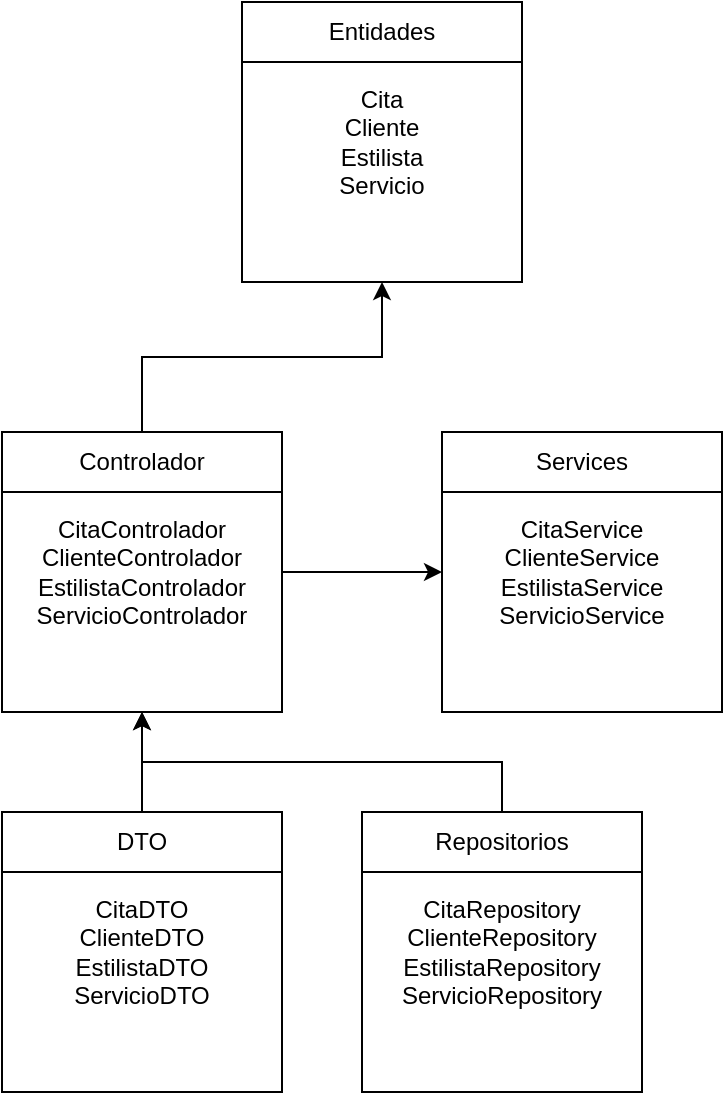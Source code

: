 <mxfile version="24.4.4" type="device">
  <diagram name="Página-1" id="OERE2ExId774n-SWrE_T">
    <mxGraphModel dx="1468" dy="851" grid="1" gridSize="10" guides="1" tooltips="1" connect="1" arrows="1" fold="1" page="1" pageScale="1" pageWidth="827" pageHeight="1169" math="0" shadow="0">
      <root>
        <mxCell id="0" />
        <mxCell id="1" parent="0" />
        <mxCell id="nGa38wClKAFcmIm9lb7W-1" style="edgeStyle=orthogonalEdgeStyle;rounded=0;orthogonalLoop=1;jettySize=auto;html=1;" edge="1" parent="1" source="xDRomEqA2AsYRfsG60Ce-1" target="xDRomEqA2AsYRfsG60Ce-7">
          <mxGeometry relative="1" as="geometry" />
        </mxCell>
        <mxCell id="xDRomEqA2AsYRfsG60Ce-1" value="CitaControlador&lt;div&gt;ClienteControlador&lt;/div&gt;&lt;div&gt;EstilistaControlador&lt;/div&gt;&lt;div&gt;ServicioControlador&lt;/div&gt;" style="whiteSpace=wrap;html=1;aspect=fixed;" parent="1" vertex="1">
          <mxGeometry x="60" y="280" width="140" height="140" as="geometry" />
        </mxCell>
        <mxCell id="nGa38wClKAFcmIm9lb7W-2" style="edgeStyle=orthogonalEdgeStyle;rounded=0;orthogonalLoop=1;jettySize=auto;html=1;entryX=0.5;entryY=1;entryDx=0;entryDy=0;" edge="1" parent="1" source="xDRomEqA2AsYRfsG60Ce-2" target="xDRomEqA2AsYRfsG60Ce-3">
          <mxGeometry relative="1" as="geometry" />
        </mxCell>
        <mxCell id="xDRomEqA2AsYRfsG60Ce-2" value="Controlador" style="rounded=0;whiteSpace=wrap;html=1;" parent="1" vertex="1">
          <mxGeometry x="60" y="280" width="140" height="30" as="geometry" />
        </mxCell>
        <mxCell id="xDRomEqA2AsYRfsG60Ce-3" value="Cita&lt;div&gt;Cliente&lt;/div&gt;&lt;div&gt;Estilista&lt;/div&gt;&lt;div&gt;Servicio&lt;/div&gt;" style="whiteSpace=wrap;html=1;aspect=fixed;" parent="1" vertex="1">
          <mxGeometry x="180" y="65" width="140" height="140" as="geometry" />
        </mxCell>
        <mxCell id="xDRomEqA2AsYRfsG60Ce-4" value="Entidades" style="rounded=0;whiteSpace=wrap;html=1;" parent="1" vertex="1">
          <mxGeometry x="180" y="65" width="140" height="30" as="geometry" />
        </mxCell>
        <mxCell id="xDRomEqA2AsYRfsG60Ce-5" value="CitaRepository&lt;div&gt;ClienteRepository&lt;/div&gt;&lt;div&gt;EstilistaRepository&lt;/div&gt;&lt;div&gt;ServicioRepository&lt;/div&gt;" style="whiteSpace=wrap;html=1;aspect=fixed;" parent="1" vertex="1">
          <mxGeometry x="240" y="470" width="140" height="140" as="geometry" />
        </mxCell>
        <mxCell id="nGa38wClKAFcmIm9lb7W-4" style="edgeStyle=orthogonalEdgeStyle;rounded=0;orthogonalLoop=1;jettySize=auto;html=1;exitX=0.5;exitY=0;exitDx=0;exitDy=0;entryX=0.5;entryY=1;entryDx=0;entryDy=0;" edge="1" parent="1" source="xDRomEqA2AsYRfsG60Ce-6" target="xDRomEqA2AsYRfsG60Ce-1">
          <mxGeometry relative="1" as="geometry" />
        </mxCell>
        <mxCell id="xDRomEqA2AsYRfsG60Ce-6" value="Repositorios" style="rounded=0;whiteSpace=wrap;html=1;" parent="1" vertex="1">
          <mxGeometry x="240" y="470" width="140" height="30" as="geometry" />
        </mxCell>
        <mxCell id="xDRomEqA2AsYRfsG60Ce-7" value="CitaService&lt;div&gt;ClienteService&lt;/div&gt;&lt;div&gt;EstilistaService&lt;/div&gt;&lt;div&gt;ServicioService&lt;/div&gt;" style="whiteSpace=wrap;html=1;aspect=fixed;" parent="1" vertex="1">
          <mxGeometry x="280" y="280" width="140" height="140" as="geometry" />
        </mxCell>
        <mxCell id="xDRomEqA2AsYRfsG60Ce-8" value="Services" style="rounded=0;whiteSpace=wrap;html=1;" parent="1" vertex="1">
          <mxGeometry x="280" y="280" width="140" height="30" as="geometry" />
        </mxCell>
        <mxCell id="xDRomEqA2AsYRfsG60Ce-9" value="CitaDTO&lt;div&gt;ClienteDTO&lt;/div&gt;&lt;div&gt;EstilistaDTO&lt;/div&gt;&lt;div&gt;ServicioDTO&lt;/div&gt;" style="whiteSpace=wrap;html=1;aspect=fixed;" parent="1" vertex="1">
          <mxGeometry x="60" y="470" width="140" height="140" as="geometry" />
        </mxCell>
        <mxCell id="nGa38wClKAFcmIm9lb7W-3" style="edgeStyle=orthogonalEdgeStyle;rounded=0;orthogonalLoop=1;jettySize=auto;html=1;" edge="1" parent="1" source="xDRomEqA2AsYRfsG60Ce-10" target="xDRomEqA2AsYRfsG60Ce-1">
          <mxGeometry relative="1" as="geometry" />
        </mxCell>
        <mxCell id="xDRomEqA2AsYRfsG60Ce-10" value="DTO" style="rounded=0;whiteSpace=wrap;html=1;" parent="1" vertex="1">
          <mxGeometry x="60" y="470" width="140" height="30" as="geometry" />
        </mxCell>
      </root>
    </mxGraphModel>
  </diagram>
</mxfile>
